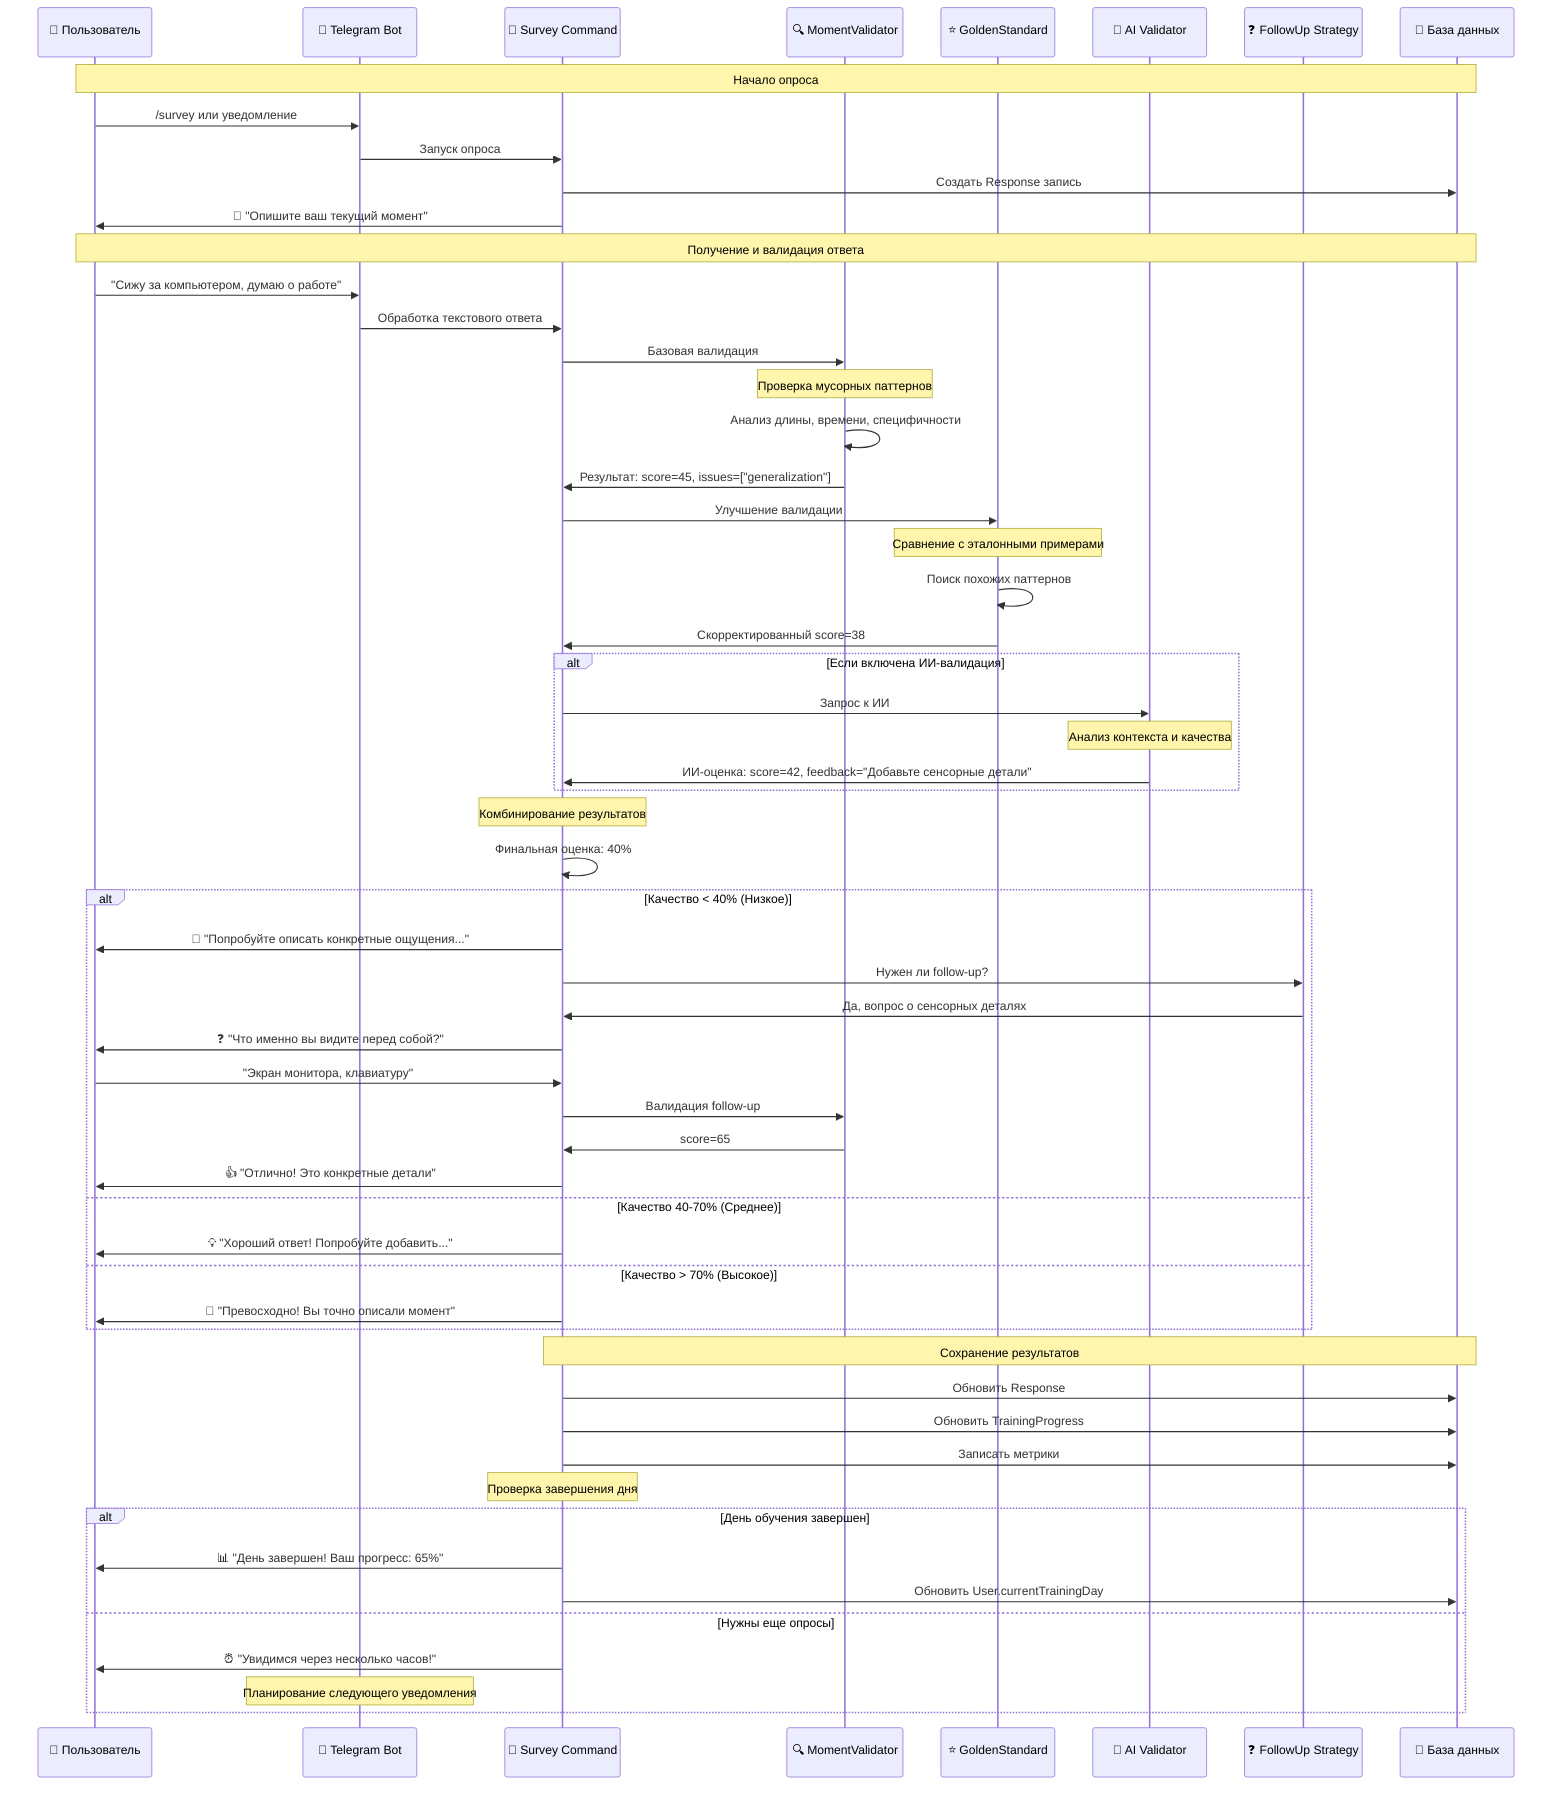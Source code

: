 sequenceDiagram
    participant U as 👤 Пользователь
    participant B as 🤖 Telegram Bot
    participant S as 📝 Survey Command
    participant MV as 🔍 MomentValidator
    participant GS as ⭐ GoldenStandard
    participant AI as 🧠 AI Validator
    participant FU as ❓ FollowUp Strategy
    participant DB as 💾 База данных
    
    Note over U,DB: Начало опроса
    U->>B: /survey или уведомление
    B->>S: Запуск опроса
    S->>DB: Создать Response запись
    S->>U: 💭 "Опишите ваш текущий момент"
    
    Note over U,DB: Получение и валидация ответа
    U->>B: "Сижу за компьютером, думаю о работе"
    B->>S: Обработка текстового ответа
    S->>MV: Базовая валидация
    
    Note over MV: Проверка мусорных паттернов
    MV->>MV: Анализ длины, времени, специфичности
    MV->>S: Результат: score=45, issues=["generalization"]
    
    S->>GS: Улучшение валидации
    Note over GS: Сравнение с эталонными примерами
    GS->>GS: Поиск похожих паттернов
    GS->>S: Скорректированный score=38
    
    alt Если включена ИИ-валидация
        S->>AI: Запрос к ИИ
        Note over AI: Анализ контекста и качества
        AI->>S: ИИ-оценка: score=42, feedback="Добавьте сенсорные детали"
    end
    
    Note over S: Комбинирование результатов
    S->>S: Финальная оценка: 40%
    
    alt Качество < 40% (Низкое)
        S->>U: 📖 "Попробуйте описать конкретные ощущения..."
        S->>FU: Нужен ли follow-up?
        FU->>S: Да, вопрос о сенсорных деталях
        S->>U: ❓ "Что именно вы видите перед собой?"
        U->>S: "Экран монитора, клавиатуру"
        S->>MV: Валидация follow-up
        MV->>S: score=65
        S->>U: 👍 "Отлично! Это конкретные детали"
    else Качество 40-70% (Среднее)
        S->>U: 💡 "Хороший ответ! Попробуйте добавить..."
    else Качество > 70% (Высокое)
        S->>U: 🎉 "Превосходно! Вы точно описали момент"
    end
    
    Note over S,DB: Сохранение результатов
    S->>DB: Обновить Response
    S->>DB: Обновить TrainingProgress
    S->>DB: Записать метрики
    
    Note over S: Проверка завершения дня
    alt День обучения завершен
        S->>U: 📊 "День завершен! Ваш прогресс: 65%"
        S->>DB: Обновить User.currentTrainingDay
    else Нужны еще опросы
        S->>U: ⏰ "Увидимся через несколько часов!"
        Note over B: Планирование следующего уведомления
    end